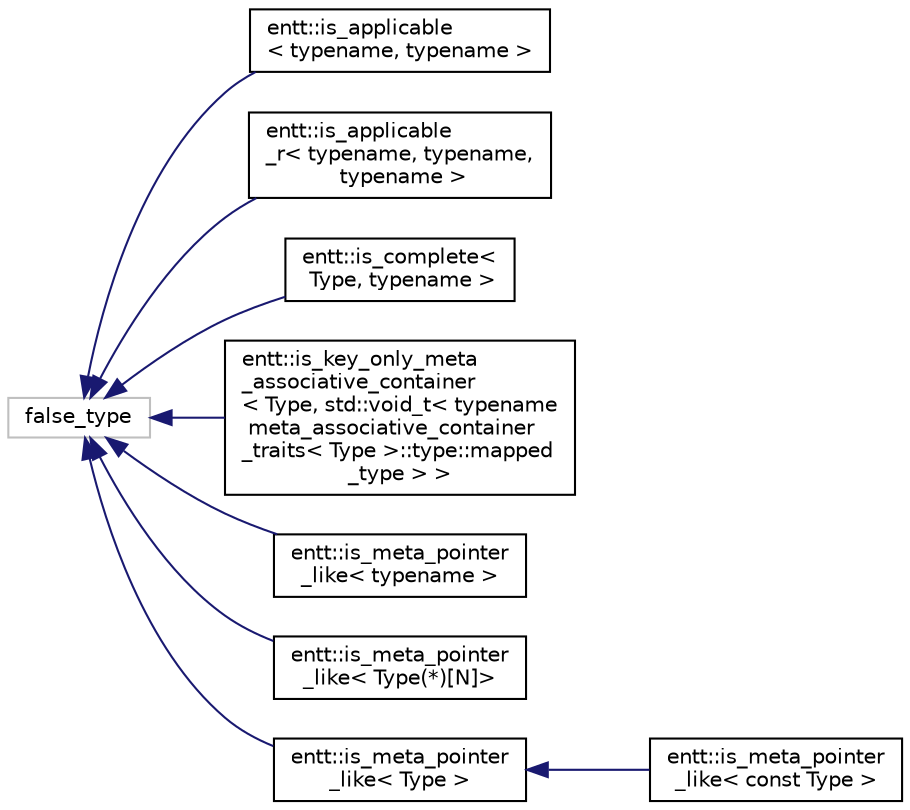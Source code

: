 digraph "Graphical Class Hierarchy"
{
 // LATEX_PDF_SIZE
  edge [fontname="Helvetica",fontsize="10",labelfontname="Helvetica",labelfontsize="10"];
  node [fontname="Helvetica",fontsize="10",shape=record];
  rankdir="LR";
  Node647 [label="false_type",height=0.2,width=0.4,color="grey75", fillcolor="white", style="filled",tooltip=" "];
  Node647 -> Node0 [dir="back",color="midnightblue",fontsize="10",style="solid",fontname="Helvetica"];
  Node0 [label="entt::is_applicable\l\< typename, typename \>",height=0.2,width=0.4,color="black", fillcolor="white", style="filled",URL="$structentt_1_1is__applicable.html",tooltip="Same as std::is_invocable, but with tuples."];
  Node647 -> Node649 [dir="back",color="midnightblue",fontsize="10",style="solid",fontname="Helvetica"];
  Node649 [label="entt::is_applicable\l_r\< typename, typename,\l typename \>",height=0.2,width=0.4,color="black", fillcolor="white", style="filled",URL="$structentt_1_1is__applicable__r.html",tooltip="Same as std::is_invocable_r, but with tuples for arguments."];
  Node647 -> Node650 [dir="back",color="midnightblue",fontsize="10",style="solid",fontname="Helvetica"];
  Node650 [label="entt::is_complete\<\l Type, typename \>",height=0.2,width=0.4,color="black", fillcolor="white", style="filled",URL="$structentt_1_1is__complete.html",tooltip="Provides the member constant value to true if a given type is complete, false otherwise."];
  Node647 -> Node651 [dir="back",color="midnightblue",fontsize="10",style="solid",fontname="Helvetica"];
  Node651 [label="entt::is_key_only_meta\l_associative_container\l\< Type, std::void_t\< typename\l meta_associative_container\l_traits\< Type \>::type::mapped\l_type \> \>",height=0.2,width=0.4,color="black", fillcolor="white", style="filled",URL="$structentt_1_1is__key__only__meta__associative__container_3_01Type_00_01std_1_1void__t_3_01typen08c4aa5308e52cbb686af55767e67d40.html",tooltip="Provides the member constant value to true if a meta associative container claims to wrap a key-only ..."];
  Node647 -> Node652 [dir="back",color="midnightblue",fontsize="10",style="solid",fontname="Helvetica"];
  Node652 [label="entt::is_meta_pointer\l_like\< typename \>",height=0.2,width=0.4,color="black", fillcolor="white", style="filled",URL="$structentt_1_1is__meta__pointer__like.html",tooltip="Provides the member constant value to true if a given type is a pointer-like type from the point of v..."];
  Node647 -> Node653 [dir="back",color="midnightblue",fontsize="10",style="solid",fontname="Helvetica"];
  Node653 [label="entt::is_meta_pointer\l_like\< Type(*)[N]\>",height=0.2,width=0.4,color="black", fillcolor="white", style="filled",URL="$structentt_1_1is__meta__pointer__like_3_01Type_07_5_08_0fN_0e_4.html",tooltip="Partial specialization used to reject pointers to arrays."];
  Node647 -> Node654 [dir="back",color="midnightblue",fontsize="10",style="solid",fontname="Helvetica"];
  Node654 [label="entt::is_meta_pointer\l_like\< Type \>",height=0.2,width=0.4,color="black", fillcolor="white", style="filled",URL="$structentt_1_1is__meta__pointer__like.html",tooltip=" "];
  Node654 -> Node655 [dir="back",color="midnightblue",fontsize="10",style="solid",fontname="Helvetica"];
  Node655 [label="entt::is_meta_pointer\l_like\< const Type \>",height=0.2,width=0.4,color="black", fillcolor="white", style="filled",URL="$structentt_1_1is__meta__pointer__like_3_01const_01Type_01_4.html",tooltip="Partial specialization to ensure that const pointer-like types are also accepted."];
}
